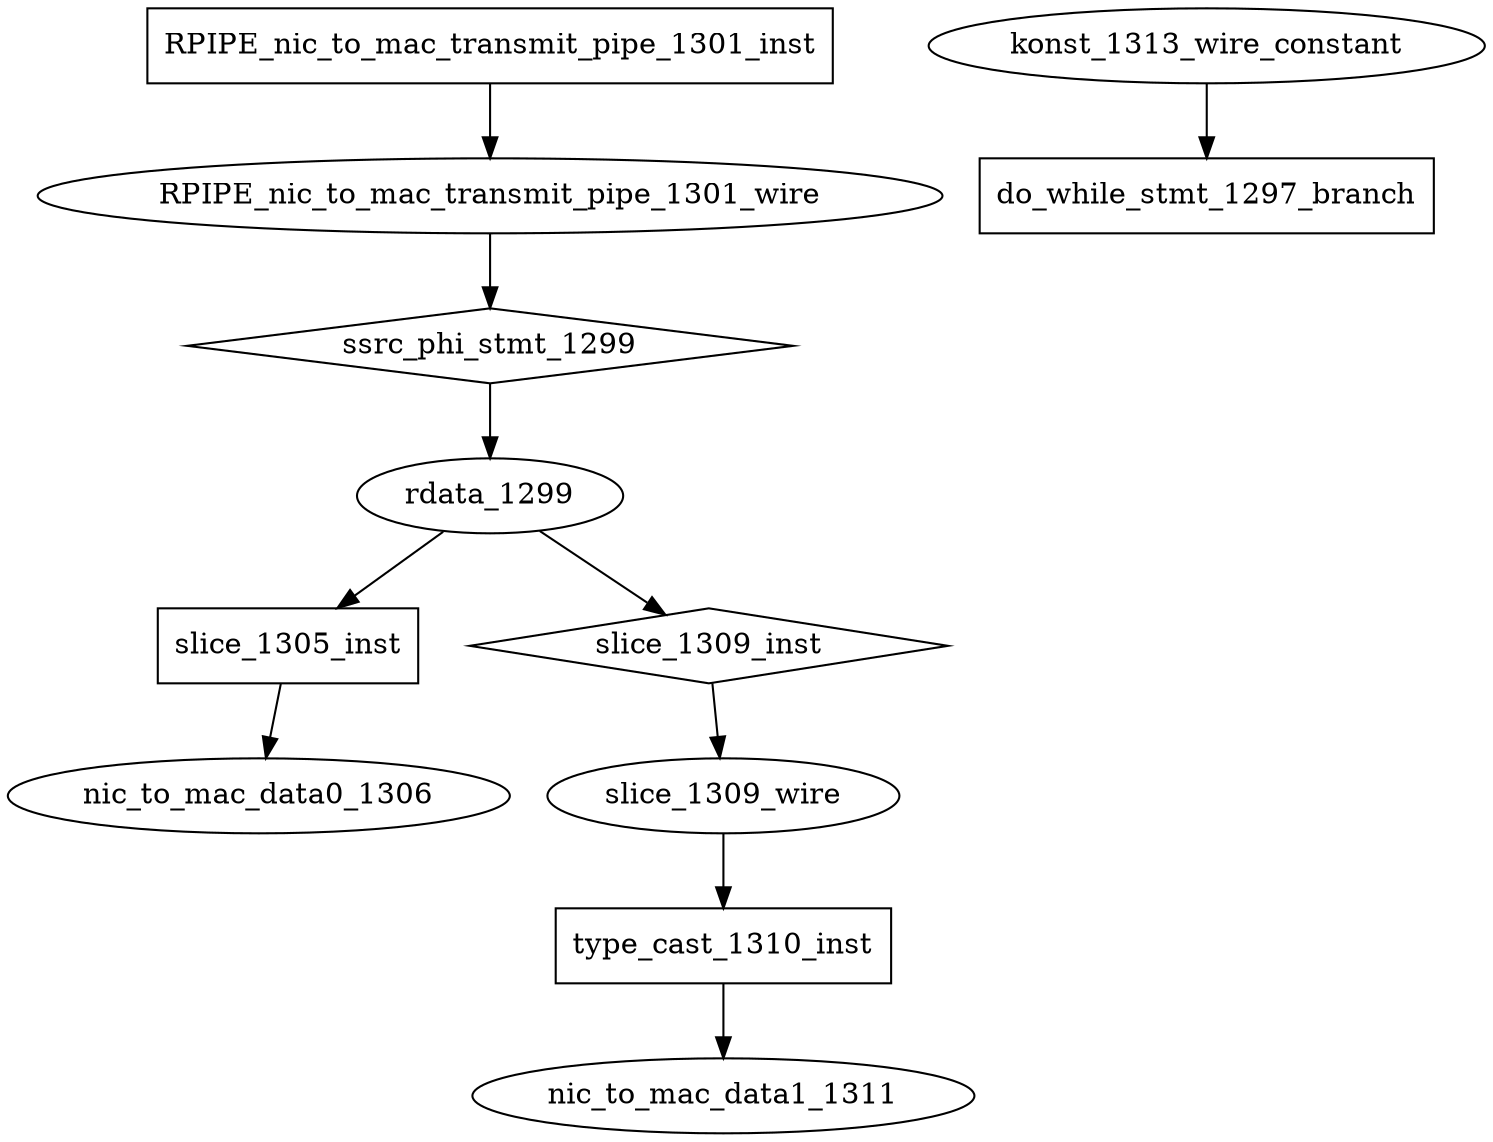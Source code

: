 digraph data_path {
  RPIPE_nic_to_mac_transmit_pipe_1301_wire [shape=ellipse];
  konst_1313_wire_constant [shape=ellipse];
  nic_to_mac_data0_1306 [shape=ellipse];
  nic_to_mac_data1_1311 [shape=ellipse];
  rdata_1299 [shape=ellipse];
  slice_1309_wire [shape=ellipse];
  RPIPE_nic_to_mac_transmit_pipe_1301_inst [shape=rectangle];
RPIPE_nic_to_mac_transmit_pipe_1301_inst -> RPIPE_nic_to_mac_transmit_pipe_1301_wire;
  do_while_stmt_1297_branch [shape=rectangle];
konst_1313_wire_constant  -> do_while_stmt_1297_branch;
  slice_1305_inst [shape=rectangle];
rdata_1299  -> slice_1305_inst;
slice_1305_inst -> nic_to_mac_data0_1306;
  slice_1309_inst [shape=diamond];
rdata_1299  -> slice_1309_inst;
slice_1309_inst -> slice_1309_wire;
  ssrc_phi_stmt_1299 [shape=diamond];
RPIPE_nic_to_mac_transmit_pipe_1301_wire  -> ssrc_phi_stmt_1299;
ssrc_phi_stmt_1299 -> rdata_1299;
  type_cast_1310_inst [shape=rectangle];
slice_1309_wire  -> type_cast_1310_inst;
type_cast_1310_inst -> nic_to_mac_data1_1311;
}

